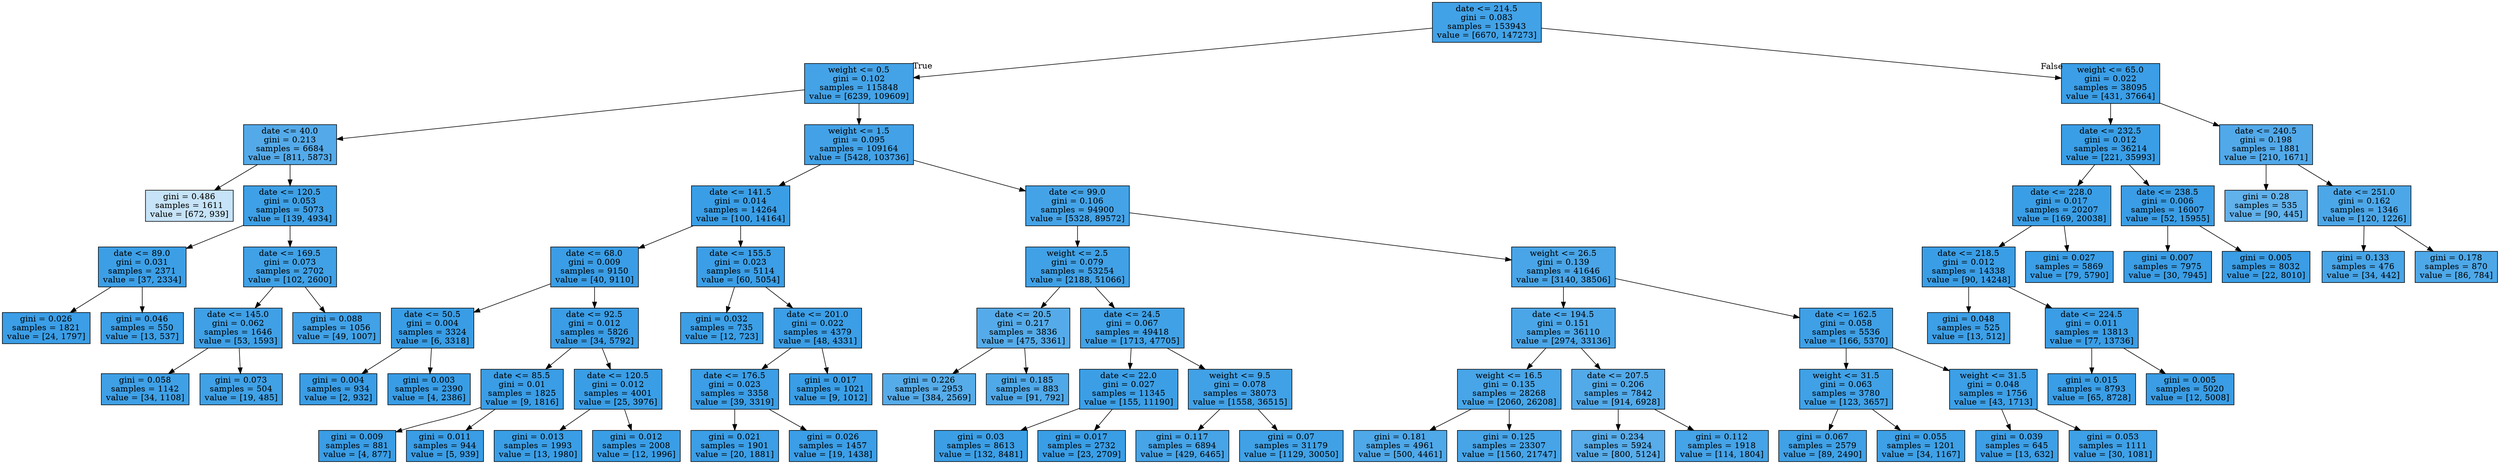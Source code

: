 digraph Tree {
node [shape=box, style="filled", color="black"] ;
0 [label="date <= 214.5\ngini = 0.083\nsamples = 153943\nvalue = [6670, 147273]", fillcolor="#399de5f3"] ;
1 [label="weight <= 0.5\ngini = 0.102\nsamples = 115848\nvalue = [6239, 109609]", fillcolor="#399de5f0"] ;
0 -> 1 [labeldistance=2.5, labelangle=45, headlabel="True"] ;
2 [label="date <= 40.0\ngini = 0.213\nsamples = 6684\nvalue = [811, 5873]", fillcolor="#399de5dc"] ;
1 -> 2 ;
3 [label="gini = 0.486\nsamples = 1611\nvalue = [672, 939]", fillcolor="#399de549"] ;
2 -> 3 ;
4 [label="date <= 120.5\ngini = 0.053\nsamples = 5073\nvalue = [139, 4934]", fillcolor="#399de5f8"] ;
2 -> 4 ;
5 [label="date <= 89.0\ngini = 0.031\nsamples = 2371\nvalue = [37, 2334]", fillcolor="#399de5fb"] ;
4 -> 5 ;
6 [label="gini = 0.026\nsamples = 1821\nvalue = [24, 1797]", fillcolor="#399de5fc"] ;
5 -> 6 ;
7 [label="gini = 0.046\nsamples = 550\nvalue = [13, 537]", fillcolor="#399de5f9"] ;
5 -> 7 ;
8 [label="date <= 169.5\ngini = 0.073\nsamples = 2702\nvalue = [102, 2600]", fillcolor="#399de5f5"] ;
4 -> 8 ;
9 [label="date <= 145.0\ngini = 0.062\nsamples = 1646\nvalue = [53, 1593]", fillcolor="#399de5f7"] ;
8 -> 9 ;
10 [label="gini = 0.058\nsamples = 1142\nvalue = [34, 1108]", fillcolor="#399de5f7"] ;
9 -> 10 ;
11 [label="gini = 0.073\nsamples = 504\nvalue = [19, 485]", fillcolor="#399de5f5"] ;
9 -> 11 ;
12 [label="gini = 0.088\nsamples = 1056\nvalue = [49, 1007]", fillcolor="#399de5f3"] ;
8 -> 12 ;
13 [label="weight <= 1.5\ngini = 0.095\nsamples = 109164\nvalue = [5428, 103736]", fillcolor="#399de5f2"] ;
1 -> 13 ;
14 [label="date <= 141.5\ngini = 0.014\nsamples = 14264\nvalue = [100, 14164]", fillcolor="#399de5fd"] ;
13 -> 14 ;
15 [label="date <= 68.0\ngini = 0.009\nsamples = 9150\nvalue = [40, 9110]", fillcolor="#399de5fe"] ;
14 -> 15 ;
16 [label="date <= 50.5\ngini = 0.004\nsamples = 3324\nvalue = [6, 3318]", fillcolor="#399de5ff"] ;
15 -> 16 ;
17 [label="gini = 0.004\nsamples = 934\nvalue = [2, 932]", fillcolor="#399de5fe"] ;
16 -> 17 ;
18 [label="gini = 0.003\nsamples = 2390\nvalue = [4, 2386]", fillcolor="#399de5ff"] ;
16 -> 18 ;
19 [label="date <= 92.5\ngini = 0.012\nsamples = 5826\nvalue = [34, 5792]", fillcolor="#399de5fe"] ;
15 -> 19 ;
20 [label="date <= 85.5\ngini = 0.01\nsamples = 1825\nvalue = [9, 1816]", fillcolor="#399de5fe"] ;
19 -> 20 ;
21 [label="gini = 0.009\nsamples = 881\nvalue = [4, 877]", fillcolor="#399de5fe"] ;
20 -> 21 ;
22 [label="gini = 0.011\nsamples = 944\nvalue = [5, 939]", fillcolor="#399de5fe"] ;
20 -> 22 ;
23 [label="date <= 120.5\ngini = 0.012\nsamples = 4001\nvalue = [25, 3976]", fillcolor="#399de5fd"] ;
19 -> 23 ;
24 [label="gini = 0.013\nsamples = 1993\nvalue = [13, 1980]", fillcolor="#399de5fd"] ;
23 -> 24 ;
25 [label="gini = 0.012\nsamples = 2008\nvalue = [12, 1996]", fillcolor="#399de5fd"] ;
23 -> 25 ;
26 [label="date <= 155.5\ngini = 0.023\nsamples = 5114\nvalue = [60, 5054]", fillcolor="#399de5fc"] ;
14 -> 26 ;
27 [label="gini = 0.032\nsamples = 735\nvalue = [12, 723]", fillcolor="#399de5fb"] ;
26 -> 27 ;
28 [label="date <= 201.0\ngini = 0.022\nsamples = 4379\nvalue = [48, 4331]", fillcolor="#399de5fc"] ;
26 -> 28 ;
29 [label="date <= 176.5\ngini = 0.023\nsamples = 3358\nvalue = [39, 3319]", fillcolor="#399de5fc"] ;
28 -> 29 ;
30 [label="gini = 0.021\nsamples = 1901\nvalue = [20, 1881]", fillcolor="#399de5fc"] ;
29 -> 30 ;
31 [label="gini = 0.026\nsamples = 1457\nvalue = [19, 1438]", fillcolor="#399de5fc"] ;
29 -> 31 ;
32 [label="gini = 0.017\nsamples = 1021\nvalue = [9, 1012]", fillcolor="#399de5fd"] ;
28 -> 32 ;
33 [label="date <= 99.0\ngini = 0.106\nsamples = 94900\nvalue = [5328, 89572]", fillcolor="#399de5f0"] ;
13 -> 33 ;
34 [label="weight <= 2.5\ngini = 0.079\nsamples = 53254\nvalue = [2188, 51066]", fillcolor="#399de5f4"] ;
33 -> 34 ;
35 [label="date <= 20.5\ngini = 0.217\nsamples = 3836\nvalue = [475, 3361]", fillcolor="#399de5db"] ;
34 -> 35 ;
36 [label="gini = 0.226\nsamples = 2953\nvalue = [384, 2569]", fillcolor="#399de5d9"] ;
35 -> 36 ;
37 [label="gini = 0.185\nsamples = 883\nvalue = [91, 792]", fillcolor="#399de5e2"] ;
35 -> 37 ;
38 [label="date <= 24.5\ngini = 0.067\nsamples = 49418\nvalue = [1713, 47705]", fillcolor="#399de5f6"] ;
34 -> 38 ;
39 [label="date <= 22.0\ngini = 0.027\nsamples = 11345\nvalue = [155, 11190]", fillcolor="#399de5fb"] ;
38 -> 39 ;
40 [label="gini = 0.03\nsamples = 8613\nvalue = [132, 8481]", fillcolor="#399de5fb"] ;
39 -> 40 ;
41 [label="gini = 0.017\nsamples = 2732\nvalue = [23, 2709]", fillcolor="#399de5fd"] ;
39 -> 41 ;
42 [label="weight <= 9.5\ngini = 0.078\nsamples = 38073\nvalue = [1558, 36515]", fillcolor="#399de5f4"] ;
38 -> 42 ;
43 [label="gini = 0.117\nsamples = 6894\nvalue = [429, 6465]", fillcolor="#399de5ee"] ;
42 -> 43 ;
44 [label="gini = 0.07\nsamples = 31179\nvalue = [1129, 30050]", fillcolor="#399de5f5"] ;
42 -> 44 ;
45 [label="weight <= 26.5\ngini = 0.139\nsamples = 41646\nvalue = [3140, 38506]", fillcolor="#399de5ea"] ;
33 -> 45 ;
46 [label="date <= 194.5\ngini = 0.151\nsamples = 36110\nvalue = [2974, 33136]", fillcolor="#399de5e8"] ;
45 -> 46 ;
47 [label="weight <= 16.5\ngini = 0.135\nsamples = 28268\nvalue = [2060, 26208]", fillcolor="#399de5eb"] ;
46 -> 47 ;
48 [label="gini = 0.181\nsamples = 4961\nvalue = [500, 4461]", fillcolor="#399de5e2"] ;
47 -> 48 ;
49 [label="gini = 0.125\nsamples = 23307\nvalue = [1560, 21747]", fillcolor="#399de5ed"] ;
47 -> 49 ;
50 [label="date <= 207.5\ngini = 0.206\nsamples = 7842\nvalue = [914, 6928]", fillcolor="#399de5dd"] ;
46 -> 50 ;
51 [label="gini = 0.234\nsamples = 5924\nvalue = [800, 5124]", fillcolor="#399de5d7"] ;
50 -> 51 ;
52 [label="gini = 0.112\nsamples = 1918\nvalue = [114, 1804]", fillcolor="#399de5ef"] ;
50 -> 52 ;
53 [label="date <= 162.5\ngini = 0.058\nsamples = 5536\nvalue = [166, 5370]", fillcolor="#399de5f7"] ;
45 -> 53 ;
54 [label="weight <= 31.5\ngini = 0.063\nsamples = 3780\nvalue = [123, 3657]", fillcolor="#399de5f6"] ;
53 -> 54 ;
55 [label="gini = 0.067\nsamples = 2579\nvalue = [89, 2490]", fillcolor="#399de5f6"] ;
54 -> 55 ;
56 [label="gini = 0.055\nsamples = 1201\nvalue = [34, 1167]", fillcolor="#399de5f8"] ;
54 -> 56 ;
57 [label="weight <= 31.5\ngini = 0.048\nsamples = 1756\nvalue = [43, 1713]", fillcolor="#399de5f9"] ;
53 -> 57 ;
58 [label="gini = 0.039\nsamples = 645\nvalue = [13, 632]", fillcolor="#399de5fa"] ;
57 -> 58 ;
59 [label="gini = 0.053\nsamples = 1111\nvalue = [30, 1081]", fillcolor="#399de5f8"] ;
57 -> 59 ;
60 [label="weight <= 65.0\ngini = 0.022\nsamples = 38095\nvalue = [431, 37664]", fillcolor="#399de5fc"] ;
0 -> 60 [labeldistance=2.5, labelangle=-45, headlabel="False"] ;
61 [label="date <= 232.5\ngini = 0.012\nsamples = 36214\nvalue = [221, 35993]", fillcolor="#399de5fd"] ;
60 -> 61 ;
62 [label="date <= 228.0\ngini = 0.017\nsamples = 20207\nvalue = [169, 20038]", fillcolor="#399de5fd"] ;
61 -> 62 ;
63 [label="date <= 218.5\ngini = 0.012\nsamples = 14338\nvalue = [90, 14248]", fillcolor="#399de5fd"] ;
62 -> 63 ;
64 [label="gini = 0.048\nsamples = 525\nvalue = [13, 512]", fillcolor="#399de5f9"] ;
63 -> 64 ;
65 [label="date <= 224.5\ngini = 0.011\nsamples = 13813\nvalue = [77, 13736]", fillcolor="#399de5fe"] ;
63 -> 65 ;
66 [label="gini = 0.015\nsamples = 8793\nvalue = [65, 8728]", fillcolor="#399de5fd"] ;
65 -> 66 ;
67 [label="gini = 0.005\nsamples = 5020\nvalue = [12, 5008]", fillcolor="#399de5fe"] ;
65 -> 67 ;
68 [label="gini = 0.027\nsamples = 5869\nvalue = [79, 5790]", fillcolor="#399de5fc"] ;
62 -> 68 ;
69 [label="date <= 238.5\ngini = 0.006\nsamples = 16007\nvalue = [52, 15955]", fillcolor="#399de5fe"] ;
61 -> 69 ;
70 [label="gini = 0.007\nsamples = 7975\nvalue = [30, 7945]", fillcolor="#399de5fe"] ;
69 -> 70 ;
71 [label="gini = 0.005\nsamples = 8032\nvalue = [22, 8010]", fillcolor="#399de5fe"] ;
69 -> 71 ;
72 [label="date <= 240.5\ngini = 0.198\nsamples = 1881\nvalue = [210, 1671]", fillcolor="#399de5df"] ;
60 -> 72 ;
73 [label="gini = 0.28\nsamples = 535\nvalue = [90, 445]", fillcolor="#399de5cb"] ;
72 -> 73 ;
74 [label="date <= 251.0\ngini = 0.162\nsamples = 1346\nvalue = [120, 1226]", fillcolor="#399de5e6"] ;
72 -> 74 ;
75 [label="gini = 0.133\nsamples = 476\nvalue = [34, 442]", fillcolor="#399de5eb"] ;
74 -> 75 ;
76 [label="gini = 0.178\nsamples = 870\nvalue = [86, 784]", fillcolor="#399de5e3"] ;
74 -> 76 ;
}